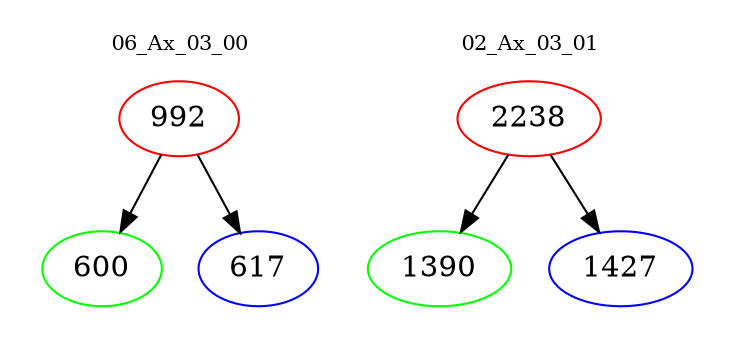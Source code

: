 digraph{
subgraph cluster_0 {
color = white
label = "06_Ax_03_00";
fontsize=10;
T0_992 [label="992", color="red"]
T0_992 -> T0_600 [color="black"]
T0_600 [label="600", color="green"]
T0_992 -> T0_617 [color="black"]
T0_617 [label="617", color="blue"]
}
subgraph cluster_1 {
color = white
label = "02_Ax_03_01";
fontsize=10;
T1_2238 [label="2238", color="red"]
T1_2238 -> T1_1390 [color="black"]
T1_1390 [label="1390", color="green"]
T1_2238 -> T1_1427 [color="black"]
T1_1427 [label="1427", color="blue"]
}
}
